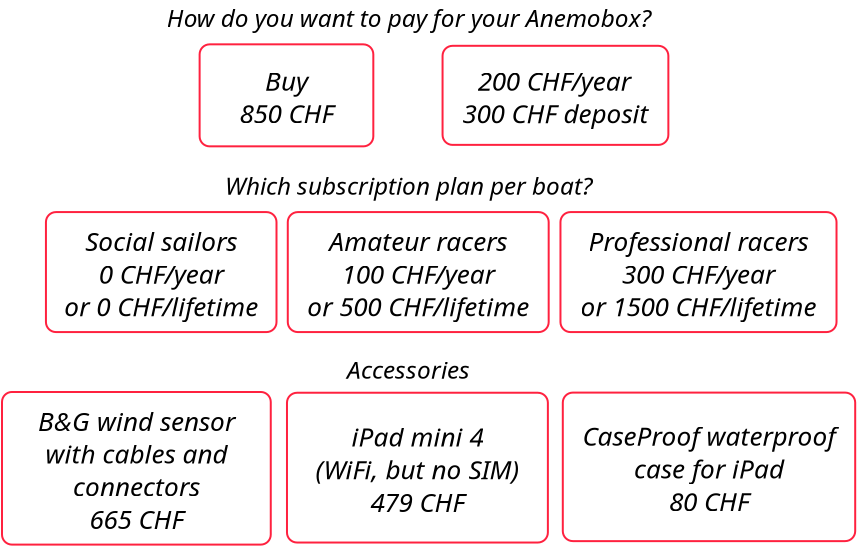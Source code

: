 <?xml version="1.0" encoding="UTF-8"?>
<dia:diagram xmlns:dia="http://www.lysator.liu.se/~alla/dia/">
  <dia:layer name="Background" visible="true" active="true">
    <dia:object type="Flowchart - Box" version="0" id="O0">
      <dia:attribute name="obj_pos">
        <dia:point val="11.35,8.141"/>
      </dia:attribute>
      <dia:attribute name="obj_bb">
        <dia:rectangle val="11.3,8.091;22.69,13.145"/>
      </dia:attribute>
      <dia:attribute name="elem_corner">
        <dia:point val="11.35,8.141"/>
      </dia:attribute>
      <dia:attribute name="elem_width">
        <dia:real val="11.29"/>
      </dia:attribute>
      <dia:attribute name="elem_height">
        <dia:real val="4.954"/>
      </dia:attribute>
      <dia:attribute name="border_width">
        <dia:real val="0.1"/>
      </dia:attribute>
      <dia:attribute name="border_color">
        <dia:color val="#ff213f"/>
      </dia:attribute>
      <dia:attribute name="show_background">
        <dia:boolean val="true"/>
      </dia:attribute>
      <dia:attribute name="corner_radius">
        <dia:real val="0.5"/>
      </dia:attribute>
      <dia:attribute name="padding">
        <dia:real val="0.5"/>
      </dia:attribute>
      <dia:attribute name="text">
        <dia:composite type="text">
          <dia:attribute name="string">
            <dia:string>#200 CHF/year
300 CHF deposit#</dia:string>
          </dia:attribute>
          <dia:attribute name="font">
            <dia:font family="Muli" style="8" name="Courier"/>
          </dia:attribute>
          <dia:attribute name="height">
            <dia:real val="1.633"/>
          </dia:attribute>
          <dia:attribute name="pos">
            <dia:point val="16.995,10.236"/>
          </dia:attribute>
          <dia:attribute name="color">
            <dia:color val="#000000"/>
          </dia:attribute>
          <dia:attribute name="alignment">
            <dia:enum val="1"/>
          </dia:attribute>
        </dia:composite>
      </dia:attribute>
    </dia:object>
    <dia:object type="Flowchart - Box" version="0" id="O1">
      <dia:attribute name="obj_pos">
        <dia:point val="-0.797,8.068"/>
      </dia:attribute>
      <dia:attribute name="obj_bb">
        <dia:rectangle val="-0.848,8.018;7.938,13.218"/>
      </dia:attribute>
      <dia:attribute name="elem_corner">
        <dia:point val="-0.797,8.068"/>
      </dia:attribute>
      <dia:attribute name="elem_width">
        <dia:real val="8.685"/>
      </dia:attribute>
      <dia:attribute name="elem_height">
        <dia:real val="5.1"/>
      </dia:attribute>
      <dia:attribute name="border_width">
        <dia:real val="0.1"/>
      </dia:attribute>
      <dia:attribute name="border_color">
        <dia:color val="#ff213f"/>
      </dia:attribute>
      <dia:attribute name="show_background">
        <dia:boolean val="true"/>
      </dia:attribute>
      <dia:attribute name="corner_radius">
        <dia:real val="0.5"/>
      </dia:attribute>
      <dia:attribute name="padding">
        <dia:real val="0.5"/>
      </dia:attribute>
      <dia:attribute name="text">
        <dia:composite type="text">
          <dia:attribute name="string">
            <dia:string>#Buy
850 CHF#</dia:string>
          </dia:attribute>
          <dia:attribute name="font">
            <dia:font family="Muli" style="8" name="Courier"/>
          </dia:attribute>
          <dia:attribute name="height">
            <dia:real val="1.633"/>
          </dia:attribute>
          <dia:attribute name="pos">
            <dia:point val="3.545,10.236"/>
          </dia:attribute>
          <dia:attribute name="color">
            <dia:color val="#000000"/>
          </dia:attribute>
          <dia:attribute name="alignment">
            <dia:enum val="1"/>
          </dia:attribute>
        </dia:composite>
      </dia:attribute>
    </dia:object>
    <dia:object type="Standard - Text" version="1" id="O2">
      <dia:attribute name="obj_pos">
        <dia:point val="3.3,4.75"/>
      </dia:attribute>
      <dia:attribute name="obj_bb">
        <dia:rectangle val="3.3,4.155;3.3,4.9"/>
      </dia:attribute>
      <dia:attribute name="text">
        <dia:composite type="text">
          <dia:attribute name="string">
            <dia:string>##</dia:string>
          </dia:attribute>
          <dia:attribute name="font">
            <dia:font family="sans" style="0" name="Helvetica"/>
          </dia:attribute>
          <dia:attribute name="height">
            <dia:real val="0.8"/>
          </dia:attribute>
          <dia:attribute name="pos">
            <dia:point val="3.3,4.75"/>
          </dia:attribute>
          <dia:attribute name="color">
            <dia:color val="#000000"/>
          </dia:attribute>
          <dia:attribute name="alignment">
            <dia:enum val="0"/>
          </dia:attribute>
        </dia:composite>
      </dia:attribute>
      <dia:attribute name="valign">
        <dia:enum val="3"/>
      </dia:attribute>
    </dia:object>
    <dia:object type="Flowchart - Box" version="0" id="O3">
      <dia:attribute name="obj_pos">
        <dia:point val="-8.481,16.455"/>
      </dia:attribute>
      <dia:attribute name="obj_bb">
        <dia:rectangle val="-8.531,16.405;3.096,22.503"/>
      </dia:attribute>
      <dia:attribute name="elem_corner">
        <dia:point val="-8.481,16.455"/>
      </dia:attribute>
      <dia:attribute name="elem_width">
        <dia:real val="11.528"/>
      </dia:attribute>
      <dia:attribute name="elem_height">
        <dia:real val="5.998"/>
      </dia:attribute>
      <dia:attribute name="border_width">
        <dia:real val="0.1"/>
      </dia:attribute>
      <dia:attribute name="border_color">
        <dia:color val="#ff213f"/>
      </dia:attribute>
      <dia:attribute name="show_background">
        <dia:boolean val="true"/>
      </dia:attribute>
      <dia:attribute name="corner_radius">
        <dia:real val="0.5"/>
      </dia:attribute>
      <dia:attribute name="padding">
        <dia:real val="0.5"/>
      </dia:attribute>
      <dia:attribute name="text">
        <dia:composite type="text">
          <dia:attribute name="string">
            <dia:string>#Social sailors
0 CHF/year
or 0 CHF/lifetime#</dia:string>
          </dia:attribute>
          <dia:attribute name="font">
            <dia:font family="Muli" style="8" name="Courier"/>
          </dia:attribute>
          <dia:attribute name="height">
            <dia:real val="1.633"/>
          </dia:attribute>
          <dia:attribute name="pos">
            <dia:point val="-2.717,18.255"/>
          </dia:attribute>
          <dia:attribute name="color">
            <dia:color val="#000000"/>
          </dia:attribute>
          <dia:attribute name="alignment">
            <dia:enum val="1"/>
          </dia:attribute>
        </dia:composite>
      </dia:attribute>
    </dia:object>
    <dia:object type="Flowchart - Box" version="0" id="O4">
      <dia:attribute name="obj_pos">
        <dia:point val="3.611,16.455"/>
      </dia:attribute>
      <dia:attribute name="obj_bb">
        <dia:rectangle val="3.561,16.405;16.706,22.503"/>
      </dia:attribute>
      <dia:attribute name="elem_corner">
        <dia:point val="3.611,16.455"/>
      </dia:attribute>
      <dia:attribute name="elem_width">
        <dia:real val="13.045"/>
      </dia:attribute>
      <dia:attribute name="elem_height">
        <dia:real val="5.998"/>
      </dia:attribute>
      <dia:attribute name="border_width">
        <dia:real val="0.1"/>
      </dia:attribute>
      <dia:attribute name="border_color">
        <dia:color val="#ff213f"/>
      </dia:attribute>
      <dia:attribute name="show_background">
        <dia:boolean val="true"/>
      </dia:attribute>
      <dia:attribute name="corner_radius">
        <dia:real val="0.5"/>
      </dia:attribute>
      <dia:attribute name="padding">
        <dia:real val="0.5"/>
      </dia:attribute>
      <dia:attribute name="text">
        <dia:composite type="text">
          <dia:attribute name="string">
            <dia:string>#Amateur racers
100 CHF/year
or 500 CHF/lifetime#</dia:string>
          </dia:attribute>
          <dia:attribute name="font">
            <dia:font family="Muli" style="8" name="Courier"/>
          </dia:attribute>
          <dia:attribute name="height">
            <dia:real val="1.633"/>
          </dia:attribute>
          <dia:attribute name="pos">
            <dia:point val="10.133,18.255"/>
          </dia:attribute>
          <dia:attribute name="color">
            <dia:color val="#000000"/>
          </dia:attribute>
          <dia:attribute name="alignment">
            <dia:enum val="1"/>
          </dia:attribute>
        </dia:composite>
      </dia:attribute>
    </dia:object>
    <dia:object type="Flowchart - Box" version="0" id="O5">
      <dia:attribute name="obj_pos">
        <dia:point val="17.245,16.455"/>
      </dia:attribute>
      <dia:attribute name="obj_bb">
        <dia:rectangle val="17.195,16.405;31.098,22.503"/>
      </dia:attribute>
      <dia:attribute name="elem_corner">
        <dia:point val="17.245,16.455"/>
      </dia:attribute>
      <dia:attribute name="elem_width">
        <dia:real val="13.803"/>
      </dia:attribute>
      <dia:attribute name="elem_height">
        <dia:real val="5.998"/>
      </dia:attribute>
      <dia:attribute name="border_width">
        <dia:real val="0.1"/>
      </dia:attribute>
      <dia:attribute name="border_color">
        <dia:color val="#ff213f"/>
      </dia:attribute>
      <dia:attribute name="show_background">
        <dia:boolean val="true"/>
      </dia:attribute>
      <dia:attribute name="corner_radius">
        <dia:real val="0.5"/>
      </dia:attribute>
      <dia:attribute name="padding">
        <dia:real val="0.5"/>
      </dia:attribute>
      <dia:attribute name="text">
        <dia:composite type="text">
          <dia:attribute name="string">
            <dia:string>#Professional racers
300 CHF/year
or 1500 CHF/lifetime#</dia:string>
          </dia:attribute>
          <dia:attribute name="font">
            <dia:font family="Muli" style="8" name="Courier"/>
          </dia:attribute>
          <dia:attribute name="height">
            <dia:real val="1.633"/>
          </dia:attribute>
          <dia:attribute name="pos">
            <dia:point val="24.146,18.255"/>
          </dia:attribute>
          <dia:attribute name="color">
            <dia:color val="#000000"/>
          </dia:attribute>
          <dia:attribute name="alignment">
            <dia:enum val="1"/>
          </dia:attribute>
        </dia:composite>
      </dia:attribute>
    </dia:object>
    <dia:object type="Standard - Text" version="1" id="O6">
      <dia:attribute name="obj_pos">
        <dia:point val="9.662,7.2"/>
      </dia:attribute>
      <dia:attribute name="obj_bb">
        <dia:rectangle val="-3.406,6.037;22.731,7.57"/>
      </dia:attribute>
      <dia:attribute name="text">
        <dia:composite type="text">
          <dia:attribute name="string">
            <dia:string>#How do you want to pay for your Anemobox?#</dia:string>
          </dia:attribute>
          <dia:attribute name="font">
            <dia:font family="Muli" style="8" name="Courier"/>
          </dia:attribute>
          <dia:attribute name="height">
            <dia:real val="1.52"/>
          </dia:attribute>
          <dia:attribute name="pos">
            <dia:point val="9.662,7.2"/>
          </dia:attribute>
          <dia:attribute name="color">
            <dia:color val="#000000"/>
          </dia:attribute>
          <dia:attribute name="alignment">
            <dia:enum val="1"/>
          </dia:attribute>
        </dia:composite>
      </dia:attribute>
      <dia:attribute name="valign">
        <dia:enum val="3"/>
      </dia:attribute>
    </dia:object>
    <dia:object type="Standard - Text" version="1" id="O7">
      <dia:attribute name="obj_pos">
        <dia:point val="9.643,15.582"/>
      </dia:attribute>
      <dia:attribute name="obj_bb">
        <dia:rectangle val="-0.119,14.42;19.406,15.953"/>
      </dia:attribute>
      <dia:attribute name="text">
        <dia:composite type="text">
          <dia:attribute name="string">
            <dia:string>#Which subscription plan per boat?#</dia:string>
          </dia:attribute>
          <dia:attribute name="font">
            <dia:font family="Muli" style="8" name="Courier"/>
          </dia:attribute>
          <dia:attribute name="height">
            <dia:real val="1.52"/>
          </dia:attribute>
          <dia:attribute name="pos">
            <dia:point val="9.643,15.582"/>
          </dia:attribute>
          <dia:attribute name="color">
            <dia:color val="#000000"/>
          </dia:attribute>
          <dia:attribute name="alignment">
            <dia:enum val="1"/>
          </dia:attribute>
        </dia:composite>
      </dia:attribute>
      <dia:attribute name="valign">
        <dia:enum val="3"/>
      </dia:attribute>
    </dia:object>
    <dia:object type="Standard - Text" version="1" id="O8">
      <dia:attribute name="obj_pos">
        <dia:point val="9.643,24.782"/>
      </dia:attribute>
      <dia:attribute name="obj_bb">
        <dia:rectangle val="6.275,23.62;13.012,25.152"/>
      </dia:attribute>
      <dia:attribute name="text">
        <dia:composite type="text">
          <dia:attribute name="string">
            <dia:string>#Accessories#</dia:string>
          </dia:attribute>
          <dia:attribute name="font">
            <dia:font family="Muli" style="8" name="Courier"/>
          </dia:attribute>
          <dia:attribute name="height">
            <dia:real val="1.52"/>
          </dia:attribute>
          <dia:attribute name="pos">
            <dia:point val="9.643,24.782"/>
          </dia:attribute>
          <dia:attribute name="color">
            <dia:color val="#000000"/>
          </dia:attribute>
          <dia:attribute name="alignment">
            <dia:enum val="1"/>
          </dia:attribute>
        </dia:composite>
      </dia:attribute>
      <dia:attribute name="valign">
        <dia:enum val="3"/>
      </dia:attribute>
    </dia:object>
    <dia:object type="Flowchart - Box" version="0" id="O9">
      <dia:attribute name="obj_pos">
        <dia:point val="-10.678,25.449"/>
      </dia:attribute>
      <dia:attribute name="obj_bb">
        <dia:rectangle val="-10.728,25.399;2.81,33.13"/>
      </dia:attribute>
      <dia:attribute name="elem_corner">
        <dia:point val="-10.678,25.449"/>
      </dia:attribute>
      <dia:attribute name="elem_width">
        <dia:real val="13.438"/>
      </dia:attribute>
      <dia:attribute name="elem_height">
        <dia:real val="7.631"/>
      </dia:attribute>
      <dia:attribute name="border_width">
        <dia:real val="0.1"/>
      </dia:attribute>
      <dia:attribute name="border_color">
        <dia:color val="#ff213f"/>
      </dia:attribute>
      <dia:attribute name="show_background">
        <dia:boolean val="true"/>
      </dia:attribute>
      <dia:attribute name="corner_radius">
        <dia:real val="0.5"/>
      </dia:attribute>
      <dia:attribute name="padding">
        <dia:real val="0.5"/>
      </dia:attribute>
      <dia:attribute name="text">
        <dia:composite type="text">
          <dia:attribute name="string">
            <dia:string>#B&amp;G wind sensor
with cables and
connectors
665 CHF#</dia:string>
          </dia:attribute>
          <dia:attribute name="font">
            <dia:font family="Muli" style="8" name="Courier"/>
          </dia:attribute>
          <dia:attribute name="height">
            <dia:real val="1.633"/>
          </dia:attribute>
          <dia:attribute name="pos">
            <dia:point val="-3.959,27.249"/>
          </dia:attribute>
          <dia:attribute name="color">
            <dia:color val="#000000"/>
          </dia:attribute>
          <dia:attribute name="alignment">
            <dia:enum val="1"/>
          </dia:attribute>
        </dia:composite>
      </dia:attribute>
    </dia:object>
    <dia:object type="Flowchart - Box" version="0" id="O10">
      <dia:attribute name="obj_pos">
        <dia:point val="3.571,25.488"/>
      </dia:attribute>
      <dia:attribute name="obj_bb">
        <dia:rectangle val="3.521,25.438;16.666,33.025"/>
      </dia:attribute>
      <dia:attribute name="elem_corner">
        <dia:point val="3.571,25.488"/>
      </dia:attribute>
      <dia:attribute name="elem_width">
        <dia:real val="13.045"/>
      </dia:attribute>
      <dia:attribute name="elem_height">
        <dia:real val="7.488"/>
      </dia:attribute>
      <dia:attribute name="border_width">
        <dia:real val="0.1"/>
      </dia:attribute>
      <dia:attribute name="border_color">
        <dia:color val="#ff213f"/>
      </dia:attribute>
      <dia:attribute name="show_background">
        <dia:boolean val="true"/>
      </dia:attribute>
      <dia:attribute name="corner_radius">
        <dia:real val="0.5"/>
      </dia:attribute>
      <dia:attribute name="padding">
        <dia:real val="0.5"/>
      </dia:attribute>
      <dia:attribute name="text">
        <dia:composite type="text">
          <dia:attribute name="string">
            <dia:string>#iPad mini 4
(WiFi, but no SIM)
479 CHF#</dia:string>
          </dia:attribute>
          <dia:attribute name="font">
            <dia:font family="Muli" style="8" name="Courier"/>
          </dia:attribute>
          <dia:attribute name="height">
            <dia:real val="1.633"/>
          </dia:attribute>
          <dia:attribute name="pos">
            <dia:point val="10.094,28.032"/>
          </dia:attribute>
          <dia:attribute name="color">
            <dia:color val="#000000"/>
          </dia:attribute>
          <dia:attribute name="alignment">
            <dia:enum val="1"/>
          </dia:attribute>
        </dia:composite>
      </dia:attribute>
    </dia:object>
    <dia:object type="Flowchart - Box" version="0" id="O11">
      <dia:attribute name="obj_pos">
        <dia:point val="17.362,25.48"/>
      </dia:attribute>
      <dia:attribute name="obj_bb">
        <dia:rectangle val="17.312,25.43;32.032,32.955"/>
      </dia:attribute>
      <dia:attribute name="elem_corner">
        <dia:point val="17.362,25.48"/>
      </dia:attribute>
      <dia:attribute name="elem_width">
        <dia:real val="14.62"/>
      </dia:attribute>
      <dia:attribute name="elem_height">
        <dia:real val="7.425"/>
      </dia:attribute>
      <dia:attribute name="border_width">
        <dia:real val="0.1"/>
      </dia:attribute>
      <dia:attribute name="border_color">
        <dia:color val="#ff213f"/>
      </dia:attribute>
      <dia:attribute name="show_background">
        <dia:boolean val="true"/>
      </dia:attribute>
      <dia:attribute name="corner_radius">
        <dia:real val="0.5"/>
      </dia:attribute>
      <dia:attribute name="padding">
        <dia:real val="0.5"/>
      </dia:attribute>
      <dia:attribute name="text">
        <dia:composite type="text">
          <dia:attribute name="string">
            <dia:string>#CaseProof waterproof
case for iPad
80 CHF#</dia:string>
          </dia:attribute>
          <dia:attribute name="font">
            <dia:font family="Muli" style="8" name="Courier"/>
          </dia:attribute>
          <dia:attribute name="height">
            <dia:real val="1.633"/>
          </dia:attribute>
          <dia:attribute name="pos">
            <dia:point val="24.672,27.993"/>
          </dia:attribute>
          <dia:attribute name="color">
            <dia:color val="#000000"/>
          </dia:attribute>
          <dia:attribute name="alignment">
            <dia:enum val="1"/>
          </dia:attribute>
        </dia:composite>
      </dia:attribute>
    </dia:object>
  </dia:layer>
</dia:diagram>
